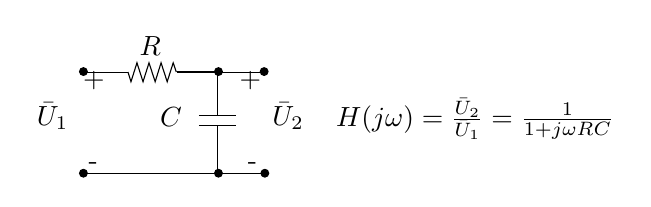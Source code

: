 \begin{tikzpicture}[y=-1cm]
\sf
\path (4.953,4.291) node[text=black,anchor=base west] {$H(j\omega)=\frac{\bar{U}_{2}}{\bar{U}_{1}}=\frac{1}{1+j\omega RC}$};
\draw[black] (3.569,3.607) -- (4.158,3.607);
\draw[black] (3.573,4.162) -- (3.573,3.604) -- (3.051,3.604);
\draw[black] (3.047,3.604) -- (3.007,3.487) -- (2.931,3.727) -- (2.853,3.487) -- (2.778,3.727) -- (2.7,3.487) -- (2.624,3.727) -- (2.547,3.487) -- (2.471,3.727) -- (2.433,3.604);
\path (3.987,3.804) node[text=black,anchor=base] {+};
\path (4.013,4.847) node[text=black,anchor=base] {-};
\filldraw[black] (4.162,3.598) ellipse (0.049cm and 0.049cm);
\filldraw[black] (3.582,3.598) ellipse (0.049cm and 0.049cm);
\filldraw[black] (4.171,4.889) ellipse (0.049cm and 0.049cm);
\filldraw[black] (3.582,4.889) ellipse (0.049cm and 0.049cm);
\path (4.144,4.278) node[text=black,anchor=base west] {$\bar{U}_2$};
\path (3.242,4.291) node[text=black,anchor=base east] {$C$};
\path (2.716,3.398) node[text=black,anchor=base] {$R$};
\path (1.798,4.278) node[text=black,anchor=base east] {$\bar{U}_1$};
\filldraw[black] (1.867,3.598) ellipse (0.049cm and 0.049cm);
\filldraw[black] (1.867,4.889) ellipse (0.049cm and 0.049cm);
\path (1.991,4.847) node[text=black,anchor=base] {-};
\path (2,3.804) node[text=black,anchor=base] {+};
\draw (3.333,4.16) -- (3.811,4.16);
\draw (3.333,4.278) -- (3.811,4.278);
\draw (1.86,4.898) -- (4.169,4.898);
\draw (2.431,3.609) -- (1.86,3.609);
\draw (3.573,4.278) -- (3.573,4.898);

\end{tikzpicture}%

%% Configure (x)emacs for this file ...
%% Local Variables:
%% mode: latex
%% End:
